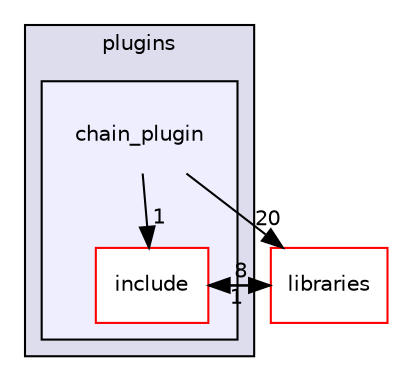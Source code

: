 digraph "plugins/chain_plugin" {
  compound=true
  node [ fontsize="10", fontname="Helvetica"];
  edge [ labelfontsize="10", labelfontname="Helvetica"];
  subgraph clusterdir_38c8d24aef3972a7f87b834274e76e31 {
    graph [ bgcolor="#ddddee", pencolor="black", label="plugins" fontname="Helvetica", fontsize="10", URL="dir_38c8d24aef3972a7f87b834274e76e31.html"]
  subgraph clusterdir_602e6d607ea05a3811091b067ebfa4ac {
    graph [ bgcolor="#eeeeff", pencolor="black", label="" URL="dir_602e6d607ea05a3811091b067ebfa4ac.html"];
    dir_602e6d607ea05a3811091b067ebfa4ac [shape=plaintext label="chain_plugin"];
    dir_dc2d3cca3292071b5b171fa629ee1fa5 [shape=box label="include" color="red" fillcolor="white" style="filled" URL="dir_dc2d3cca3292071b5b171fa629ee1fa5.html"];
  }
  }
  dir_bc0718b08fb2015b8e59c47b2805f60c [shape=box label="libraries" fillcolor="white" style="filled" color="red" URL="dir_bc0718b08fb2015b8e59c47b2805f60c.html"];
  dir_602e6d607ea05a3811091b067ebfa4ac->dir_bc0718b08fb2015b8e59c47b2805f60c [headlabel="20", labeldistance=1.5 headhref="dir_001848_000004.html"];
  dir_602e6d607ea05a3811091b067ebfa4ac->dir_dc2d3cca3292071b5b171fa629ee1fa5 [headlabel="1", labeldistance=1.5 headhref="dir_001848_001849.html"];
  dir_bc0718b08fb2015b8e59c47b2805f60c->dir_dc2d3cca3292071b5b171fa629ee1fa5 [headlabel="1", labeldistance=1.5 headhref="dir_000004_001849.html"];
  dir_dc2d3cca3292071b5b171fa629ee1fa5->dir_bc0718b08fb2015b8e59c47b2805f60c [headlabel="8", labeldistance=1.5 headhref="dir_001849_000004.html"];
}
